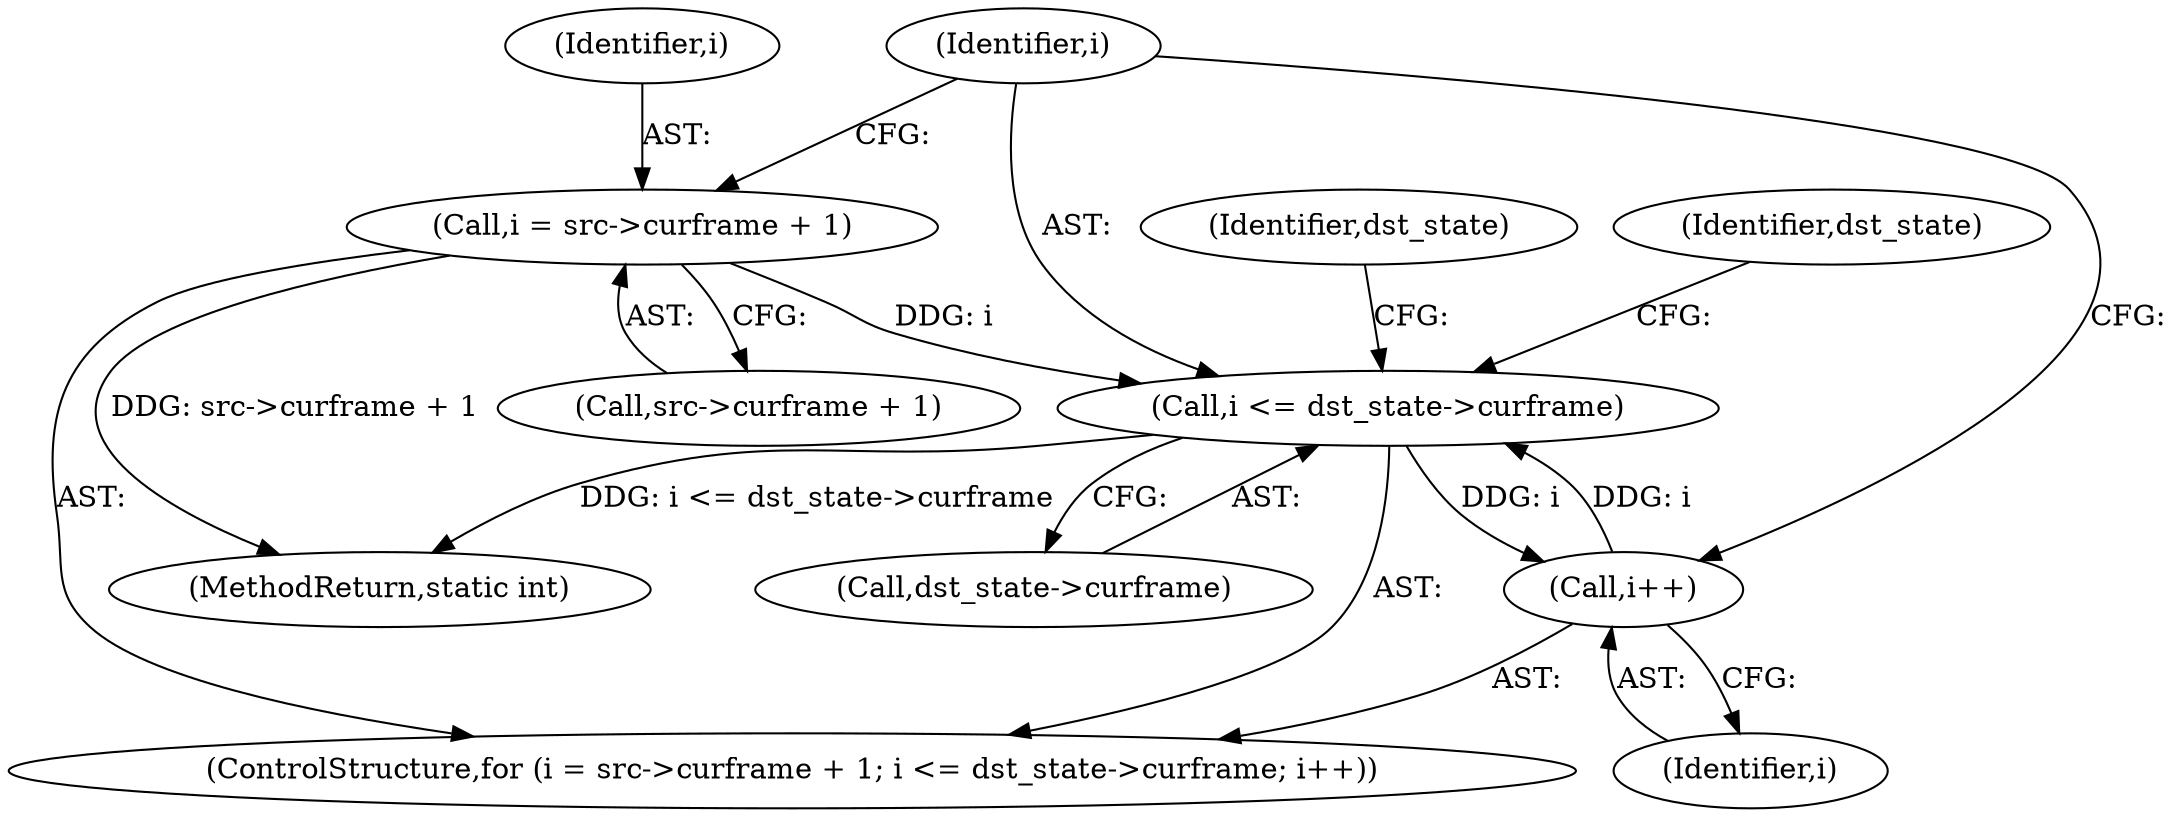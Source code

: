 digraph "0_linux_979d63d50c0c0f7bc537bf821e056cc9fe5abd38_1@pointer" {
"1000109" [label="(Call,i = src->curframe + 1)"];
"1000116" [label="(Call,i <= dst_state->curframe)"];
"1000121" [label="(Call,i++)"];
"1000111" [label="(Call,src->curframe + 1)"];
"1000108" [label="(ControlStructure,for (i = src->curframe + 1; i <= dst_state->curframe; i++))"];
"1000117" [label="(Identifier,i)"];
"1000139" [label="(Identifier,dst_state)"];
"1000116" [label="(Call,i <= dst_state->curframe)"];
"1000121" [label="(Call,i++)"];
"1000118" [label="(Call,dst_state->curframe)"];
"1000209" [label="(MethodReturn,static int)"];
"1000127" [label="(Identifier,dst_state)"];
"1000122" [label="(Identifier,i)"];
"1000109" [label="(Call,i = src->curframe + 1)"];
"1000110" [label="(Identifier,i)"];
"1000109" -> "1000108"  [label="AST: "];
"1000109" -> "1000111"  [label="CFG: "];
"1000110" -> "1000109"  [label="AST: "];
"1000111" -> "1000109"  [label="AST: "];
"1000117" -> "1000109"  [label="CFG: "];
"1000109" -> "1000209"  [label="DDG: src->curframe + 1"];
"1000109" -> "1000116"  [label="DDG: i"];
"1000116" -> "1000108"  [label="AST: "];
"1000116" -> "1000118"  [label="CFG: "];
"1000117" -> "1000116"  [label="AST: "];
"1000118" -> "1000116"  [label="AST: "];
"1000127" -> "1000116"  [label="CFG: "];
"1000139" -> "1000116"  [label="CFG: "];
"1000116" -> "1000209"  [label="DDG: i <= dst_state->curframe"];
"1000121" -> "1000116"  [label="DDG: i"];
"1000116" -> "1000121"  [label="DDG: i"];
"1000121" -> "1000108"  [label="AST: "];
"1000121" -> "1000122"  [label="CFG: "];
"1000122" -> "1000121"  [label="AST: "];
"1000117" -> "1000121"  [label="CFG: "];
}
